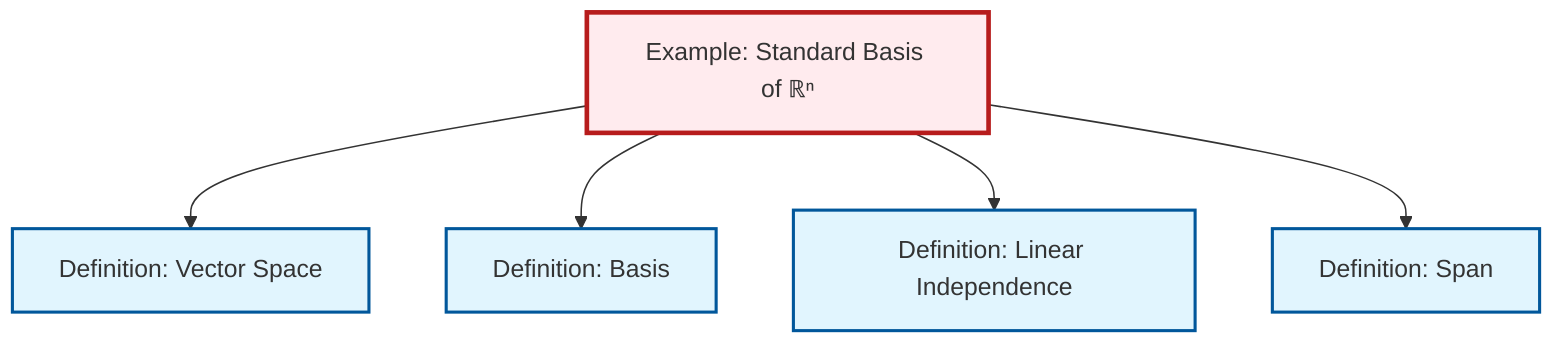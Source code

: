 graph TD
    classDef definition fill:#e1f5fe,stroke:#01579b,stroke-width:2px
    classDef theorem fill:#f3e5f5,stroke:#4a148c,stroke-width:2px
    classDef axiom fill:#fff3e0,stroke:#e65100,stroke-width:2px
    classDef example fill:#e8f5e9,stroke:#1b5e20,stroke-width:2px
    classDef current fill:#ffebee,stroke:#b71c1c,stroke-width:3px
    def-span["Definition: Span"]:::definition
    def-basis["Definition: Basis"]:::definition
    def-vector-space["Definition: Vector Space"]:::definition
    ex-standard-basis-rn["Example: Standard Basis of ℝⁿ"]:::example
    def-linear-independence["Definition: Linear Independence"]:::definition
    ex-standard-basis-rn --> def-vector-space
    ex-standard-basis-rn --> def-basis
    ex-standard-basis-rn --> def-linear-independence
    ex-standard-basis-rn --> def-span
    class ex-standard-basis-rn current